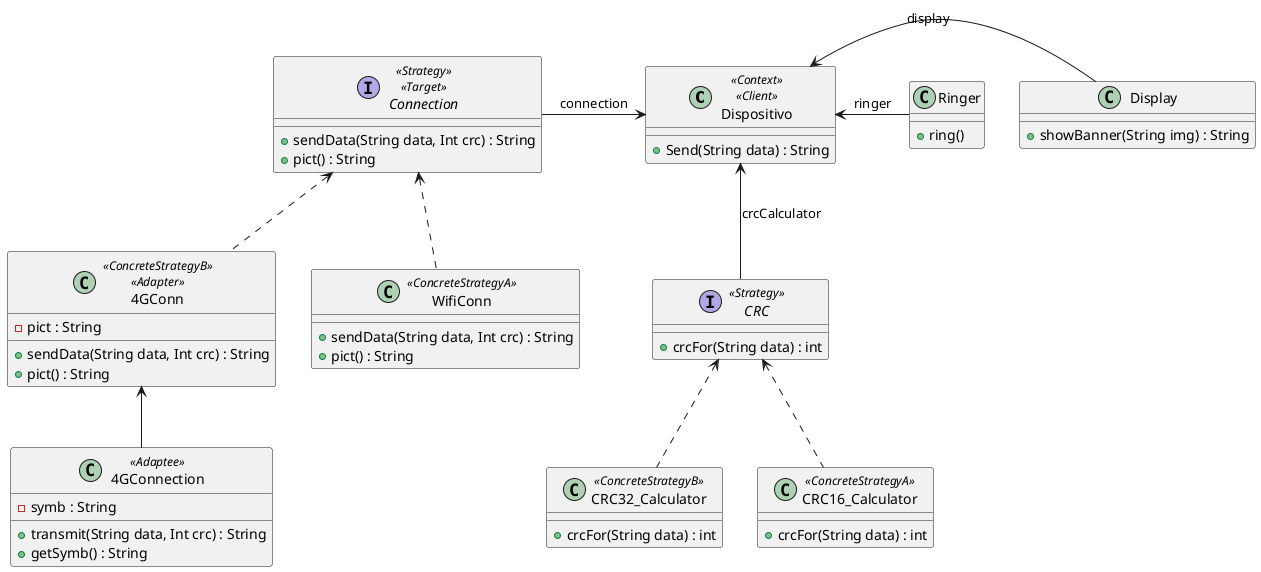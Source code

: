 @startuml Ejercicio8
'Preguntar tema del TemplateMethod, siento que el dispositivo sigue un orden entonces se podria aplicar el template method ahi, pero no estoy muy seguro el como. Igualmente tengo que repasar la idea del Template Method porque puede ser que yo no la tenga muy fina.'
Dispositivo  <- Display : display
Dispositivo <- Ringer : ringer 
Dispositivo <-- CRC : crcCalculator 
CRC <.. CRC16_Calculator
CRC <.. CRC32_Calculator
Connection -> Dispositivo : connection
Connection <.. 4GConn
4GConn <-- 4GConnection
Connection <.. WifiConn




class Dispositivo <<Context>> <<Client>> {
    +Send(String data) : String
}

class Display {
    +showBanner(String img) : String
}

class Ringer {
    +ring()
}

interface CRC <<Strategy>> {
    +crcFor(String data) : int
}

class CRC16_Calculator <<ConcreteStrategyA>> {
    +crcFor(String data) : int
}

class CRC32_Calculator <<ConcreteStrategyB>> {
    +crcFor(String data) : int
}

Interface Connection <<Strategy>> <<Target>> {
    +sendData(String data, Int crc) : String 
    +pict() : String 
}

class WifiConn <<ConcreteStrategyA>> {
    +sendData(String data, Int crc) : String 
    +pict() : String 
}

class 4GConn <<ConcreteStrategyB>> <<Adapter>> {
    -pict : String 
    +sendData(String data, Int crc) : String 
    +pict() : String 
}

class 4GConnection <<Adaptee>> {
    -symb : String 
    +transmit(String data, Int crc) : String
    +getSymb() : String
}


@enduml